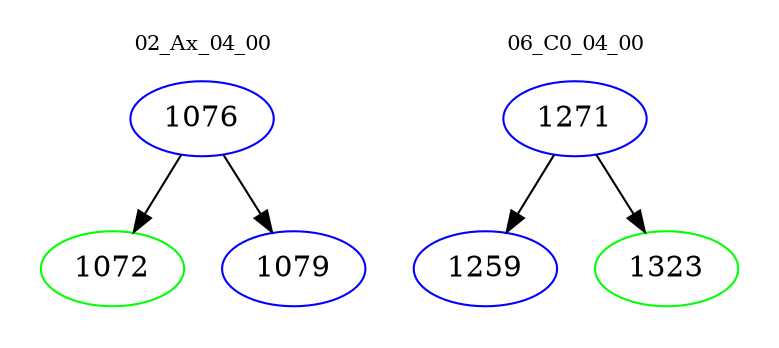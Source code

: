 digraph{
subgraph cluster_0 {
color = white
label = "02_Ax_04_00";
fontsize=10;
T0_1076 [label="1076", color="blue"]
T0_1076 -> T0_1072 [color="black"]
T0_1072 [label="1072", color="green"]
T0_1076 -> T0_1079 [color="black"]
T0_1079 [label="1079", color="blue"]
}
subgraph cluster_1 {
color = white
label = "06_C0_04_00";
fontsize=10;
T1_1271 [label="1271", color="blue"]
T1_1271 -> T1_1259 [color="black"]
T1_1259 [label="1259", color="blue"]
T1_1271 -> T1_1323 [color="black"]
T1_1323 [label="1323", color="green"]
}
}
